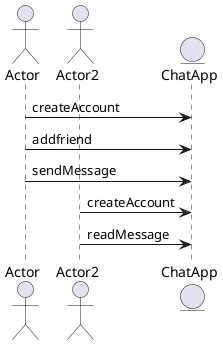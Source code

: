 @startuml

actor Actor 
actor Actor2 
entity ChatApp 

Actor -> ChatApp: createAccount
Actor -> ChatApp: addfriend
Actor -> ChatApp: sendMessage

Actor2 -> ChatApp: createAccount
Actor2 -> ChatApp: readMessage

@enduml 